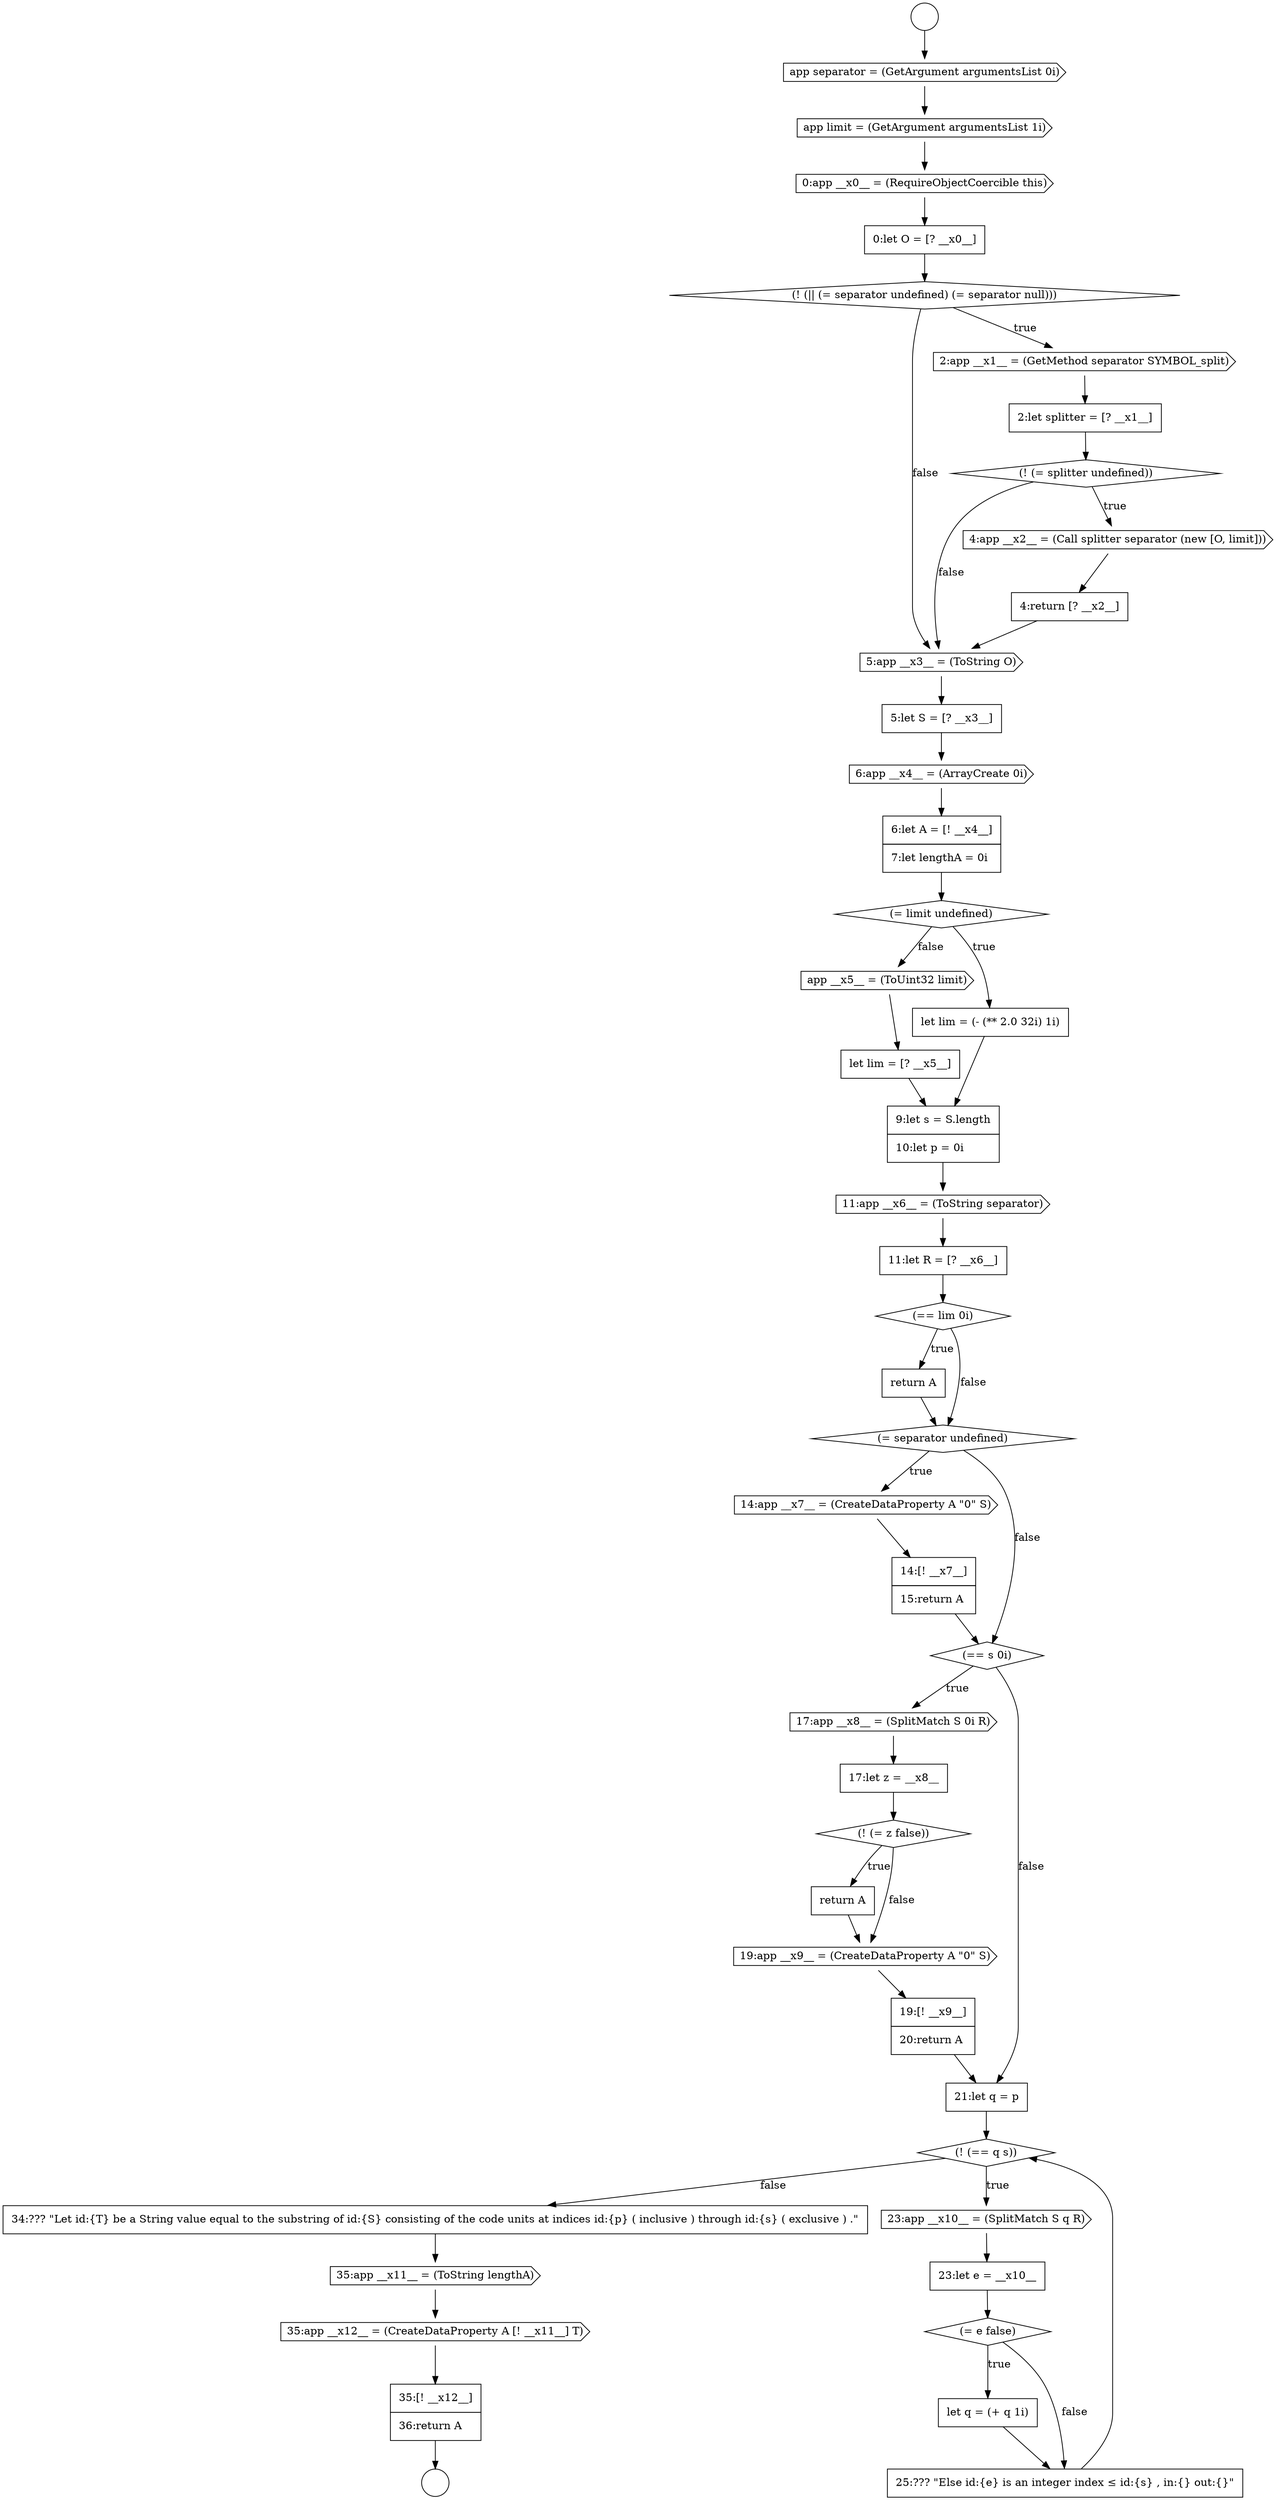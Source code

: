 digraph {
  node12539 [shape=cds, label=<<font color="black">14:app __x7__ = (CreateDataProperty A &quot;0&quot; S)</font>> color="black" fillcolor="white" style=filled]
  node12543 [shape=none, margin=0, label=<<font color="black">
    <table border="0" cellborder="1" cellspacing="0" cellpadding="10">
      <tr><td align="left">17:let z = __x8__</td></tr>
    </table>
  </font>> color="black" fillcolor="white" style=filled]
  node12531 [shape=cds, label=<<font color="black">app __x5__ = (ToUint32 limit)</font>> color="black" fillcolor="white" style=filled]
  node12517 [shape=cds, label=<<font color="black">0:app __x0__ = (RequireObjectCoercible this)</font>> color="black" fillcolor="white" style=filled]
  node12553 [shape=none, margin=0, label=<<font color="black">
    <table border="0" cellborder="1" cellspacing="0" cellpadding="10">
      <tr><td align="left">let q = (+ q 1i)</td></tr>
    </table>
  </font>> color="black" fillcolor="white" style=filled]
  node12513 [shape=circle label=" " color="black" fillcolor="white" style=filled]
  node12541 [shape=diamond, label=<<font color="black">(== s 0i)</font>> color="black" fillcolor="white" style=filled]
  node12537 [shape=none, margin=0, label=<<font color="black">
    <table border="0" cellborder="1" cellspacing="0" cellpadding="10">
      <tr><td align="left">return A</td></tr>
    </table>
  </font>> color="black" fillcolor="white" style=filled]
  node12519 [shape=diamond, label=<<font color="black">(! (|| (= separator undefined) (= separator null)))</font>> color="black" fillcolor="white" style=filled]
  node12555 [shape=none, margin=0, label=<<font color="black">
    <table border="0" cellborder="1" cellspacing="0" cellpadding="10">
      <tr><td align="left">34:??? &quot;Let id:{T} be a String value equal to the substring of id:{S} consisting of the code units at indices id:{p} ( inclusive ) through id:{s} ( exclusive ) .&quot;</td></tr>
    </table>
  </font>> color="black" fillcolor="white" style=filled]
  node12526 [shape=none, margin=0, label=<<font color="black">
    <table border="0" cellborder="1" cellspacing="0" cellpadding="10">
      <tr><td align="left">5:let S = [? __x3__]</td></tr>
    </table>
  </font>> color="black" fillcolor="white" style=filled]
  node12549 [shape=diamond, label=<<font color="black">(! (== q s))</font>> color="black" fillcolor="white" style=filled]
  node12545 [shape=none, margin=0, label=<<font color="black">
    <table border="0" cellborder="1" cellspacing="0" cellpadding="10">
      <tr><td align="left">return A</td></tr>
    </table>
  </font>> color="black" fillcolor="white" style=filled]
  node12522 [shape=diamond, label=<<font color="black">(! (= splitter undefined))</font>> color="black" fillcolor="white" style=filled]
  node12536 [shape=diamond, label=<<font color="black">(== lim 0i)</font>> color="black" fillcolor="white" style=filled]
  node12554 [shape=none, margin=0, label=<<font color="black">
    <table border="0" cellborder="1" cellspacing="0" cellpadding="10">
      <tr><td align="left">25:??? &quot;Else id:{e} is an integer index &le; id:{s} , in:{} out:{}&quot;</td></tr>
    </table>
  </font>> color="black" fillcolor="white" style=filled]
  node12542 [shape=cds, label=<<font color="black">17:app __x8__ = (SplitMatch S 0i R)</font>> color="black" fillcolor="white" style=filled]
  node12550 [shape=cds, label=<<font color="black">23:app __x10__ = (SplitMatch S q R)</font>> color="black" fillcolor="white" style=filled]
  node12525 [shape=cds, label=<<font color="black">5:app __x3__ = (ToString O)</font>> color="black" fillcolor="white" style=filled]
  node12521 [shape=none, margin=0, label=<<font color="black">
    <table border="0" cellborder="1" cellspacing="0" cellpadding="10">
      <tr><td align="left">2:let splitter = [? __x1__]</td></tr>
    </table>
  </font>> color="black" fillcolor="white" style=filled]
  node12538 [shape=diamond, label=<<font color="black">(= separator undefined)</font>> color="black" fillcolor="white" style=filled]
  node12546 [shape=cds, label=<<font color="black">19:app __x9__ = (CreateDataProperty A &quot;0&quot; S)</font>> color="black" fillcolor="white" style=filled]
  node12532 [shape=none, margin=0, label=<<font color="black">
    <table border="0" cellborder="1" cellspacing="0" cellpadding="10">
      <tr><td align="left">let lim = [? __x5__]</td></tr>
    </table>
  </font>> color="black" fillcolor="white" style=filled]
  node12518 [shape=none, margin=0, label=<<font color="black">
    <table border="0" cellborder="1" cellspacing="0" cellpadding="10">
      <tr><td align="left">0:let O = [? __x0__]</td></tr>
    </table>
  </font>> color="black" fillcolor="white" style=filled]
  node12558 [shape=none, margin=0, label=<<font color="black">
    <table border="0" cellborder="1" cellspacing="0" cellpadding="10">
      <tr><td align="left">35:[! __x12__]</td></tr>
      <tr><td align="left">36:return A</td></tr>
    </table>
  </font>> color="black" fillcolor="white" style=filled]
  node12533 [shape=none, margin=0, label=<<font color="black">
    <table border="0" cellborder="1" cellspacing="0" cellpadding="10">
      <tr><td align="left">9:let s = S.length</td></tr>
      <tr><td align="left">10:let p = 0i</td></tr>
    </table>
  </font>> color="black" fillcolor="white" style=filled]
  node12524 [shape=none, margin=0, label=<<font color="black">
    <table border="0" cellborder="1" cellspacing="0" cellpadding="10">
      <tr><td align="left">4:return [? __x2__]</td></tr>
    </table>
  </font>> color="black" fillcolor="white" style=filled]
  node12547 [shape=none, margin=0, label=<<font color="black">
    <table border="0" cellborder="1" cellspacing="0" cellpadding="10">
      <tr><td align="left">19:[! __x9__]</td></tr>
      <tr><td align="left">20:return A</td></tr>
    </table>
  </font>> color="black" fillcolor="white" style=filled]
  node12528 [shape=none, margin=0, label=<<font color="black">
    <table border="0" cellborder="1" cellspacing="0" cellpadding="10">
      <tr><td align="left">6:let A = [! __x4__]</td></tr>
      <tr><td align="left">7:let lengthA = 0i</td></tr>
    </table>
  </font>> color="black" fillcolor="white" style=filled]
  node12551 [shape=none, margin=0, label=<<font color="black">
    <table border="0" cellborder="1" cellspacing="0" cellpadding="10">
      <tr><td align="left">23:let e = __x10__</td></tr>
    </table>
  </font>> color="black" fillcolor="white" style=filled]
  node12534 [shape=cds, label=<<font color="black">11:app __x6__ = (ToString separator)</font>> color="black" fillcolor="white" style=filled]
  node12556 [shape=cds, label=<<font color="black">35:app __x11__ = (ToString lengthA)</font>> color="black" fillcolor="white" style=filled]
  node12557 [shape=cds, label=<<font color="black">35:app __x12__ = (CreateDataProperty A [! __x11__] T)</font>> color="black" fillcolor="white" style=filled]
  node12514 [shape=circle label=" " color="black" fillcolor="white" style=filled]
  node12529 [shape=diamond, label=<<font color="black">(= limit undefined)</font>> color="black" fillcolor="white" style=filled]
  node12548 [shape=none, margin=0, label=<<font color="black">
    <table border="0" cellborder="1" cellspacing="0" cellpadding="10">
      <tr><td align="left">21:let q = p</td></tr>
    </table>
  </font>> color="black" fillcolor="white" style=filled]
  node12523 [shape=cds, label=<<font color="black">4:app __x2__ = (Call splitter separator (new [O, limit]))</font>> color="black" fillcolor="white" style=filled]
  node12540 [shape=none, margin=0, label=<<font color="black">
    <table border="0" cellborder="1" cellspacing="0" cellpadding="10">
      <tr><td align="left">14:[! __x7__]</td></tr>
      <tr><td align="left">15:return A</td></tr>
    </table>
  </font>> color="black" fillcolor="white" style=filled]
  node12527 [shape=cds, label=<<font color="black">6:app __x4__ = (ArrayCreate 0i)</font>> color="black" fillcolor="white" style=filled]
  node12544 [shape=diamond, label=<<font color="black">(! (= z false))</font>> color="black" fillcolor="white" style=filled]
  node12552 [shape=diamond, label=<<font color="black">(= e false)</font>> color="black" fillcolor="white" style=filled]
  node12516 [shape=cds, label=<<font color="black">app limit = (GetArgument argumentsList 1i)</font>> color="black" fillcolor="white" style=filled]
  node12520 [shape=cds, label=<<font color="black">2:app __x1__ = (GetMethod separator SYMBOL_split)</font>> color="black" fillcolor="white" style=filled]
  node12515 [shape=cds, label=<<font color="black">app separator = (GetArgument argumentsList 0i)</font>> color="black" fillcolor="white" style=filled]
  node12530 [shape=none, margin=0, label=<<font color="black">
    <table border="0" cellborder="1" cellspacing="0" cellpadding="10">
      <tr><td align="left">let lim = (- (** 2.0 32i) 1i)</td></tr>
    </table>
  </font>> color="black" fillcolor="white" style=filled]
  node12535 [shape=none, margin=0, label=<<font color="black">
    <table border="0" cellborder="1" cellspacing="0" cellpadding="10">
      <tr><td align="left">11:let R = [? __x6__]</td></tr>
    </table>
  </font>> color="black" fillcolor="white" style=filled]
  node12549 -> node12550 [label=<<font color="black">true</font>> color="black"]
  node12549 -> node12555 [label=<<font color="black">false</font>> color="black"]
  node12550 -> node12551 [ color="black"]
  node12531 -> node12532 [ color="black"]
  node12538 -> node12539 [label=<<font color="black">true</font>> color="black"]
  node12538 -> node12541 [label=<<font color="black">false</font>> color="black"]
  node12521 -> node12522 [ color="black"]
  node12544 -> node12545 [label=<<font color="black">true</font>> color="black"]
  node12544 -> node12546 [label=<<font color="black">false</font>> color="black"]
  node12532 -> node12533 [ color="black"]
  node12556 -> node12557 [ color="black"]
  node12529 -> node12530 [label=<<font color="black">true</font>> color="black"]
  node12529 -> node12531 [label=<<font color="black">false</font>> color="black"]
  node12545 -> node12546 [ color="black"]
  node12520 -> node12521 [ color="black"]
  node12533 -> node12534 [ color="black"]
  node12515 -> node12516 [ color="black"]
  node12536 -> node12537 [label=<<font color="black">true</font>> color="black"]
  node12536 -> node12538 [label=<<font color="black">false</font>> color="black"]
  node12522 -> node12523 [label=<<font color="black">true</font>> color="black"]
  node12522 -> node12525 [label=<<font color="black">false</font>> color="black"]
  node12525 -> node12526 [ color="black"]
  node12541 -> node12542 [label=<<font color="black">true</font>> color="black"]
  node12541 -> node12548 [label=<<font color="black">false</font>> color="black"]
  node12513 -> node12515 [ color="black"]
  node12542 -> node12543 [ color="black"]
  node12516 -> node12517 [ color="black"]
  node12530 -> node12533 [ color="black"]
  node12546 -> node12547 [ color="black"]
  node12543 -> node12544 [ color="black"]
  node12519 -> node12520 [label=<<font color="black">true</font>> color="black"]
  node12519 -> node12525 [label=<<font color="black">false</font>> color="black"]
  node12528 -> node12529 [ color="black"]
  node12552 -> node12553 [label=<<font color="black">true</font>> color="black"]
  node12552 -> node12554 [label=<<font color="black">false</font>> color="black"]
  node12535 -> node12536 [ color="black"]
  node12537 -> node12538 [ color="black"]
  node12551 -> node12552 [ color="black"]
  node12539 -> node12540 [ color="black"]
  node12518 -> node12519 [ color="black"]
  node12523 -> node12524 [ color="black"]
  node12555 -> node12556 [ color="black"]
  node12527 -> node12528 [ color="black"]
  node12540 -> node12541 [ color="black"]
  node12524 -> node12525 [ color="black"]
  node12526 -> node12527 [ color="black"]
  node12517 -> node12518 [ color="black"]
  node12557 -> node12558 [ color="black"]
  node12534 -> node12535 [ color="black"]
  node12548 -> node12549 [ color="black"]
  node12558 -> node12514 [ color="black"]
  node12547 -> node12548 [ color="black"]
  node12554 -> node12549 [ color="black"]
  node12553 -> node12554 [ color="black"]
}
